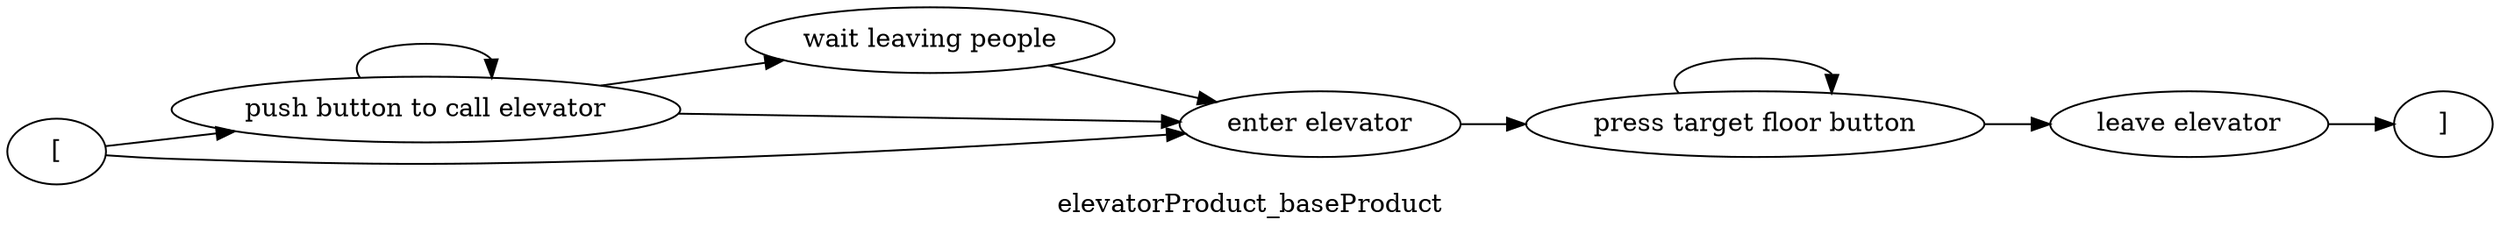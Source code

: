 digraph G {
rankdir = LR
label = "elevatorProduct_baseProduct";
esg1_vertex0 -> esg1_vertex4;
esg1_vertex5 -> esg1_vertex6;
esg1_vertex6 -> esg1_vertex3;
esg1_vertex4 -> esg1_vertex2;
esg1_vertex2 -> esg1_vertex1;
esg1_vertex4 -> esg1_vertex1;
esg1_vertex1 -> esg1_vertex5;
esg1_vertex0 -> esg1_vertex1;
esg1_vertex5 -> esg1_vertex5;
esg1_vertex4 -> esg1_vertex4;
esg1_vertex0 [label = "["]
esg1_vertex4 [label = "push button to call elevator"]
esg1_vertex5 [label = "press target floor button"]
esg1_vertex6 [label = "leave elevator"]
esg1_vertex3 [label = "]"]
esg1_vertex2 [label = "wait leaving people"]
esg1_vertex1 [label = "enter elevator"]
}
